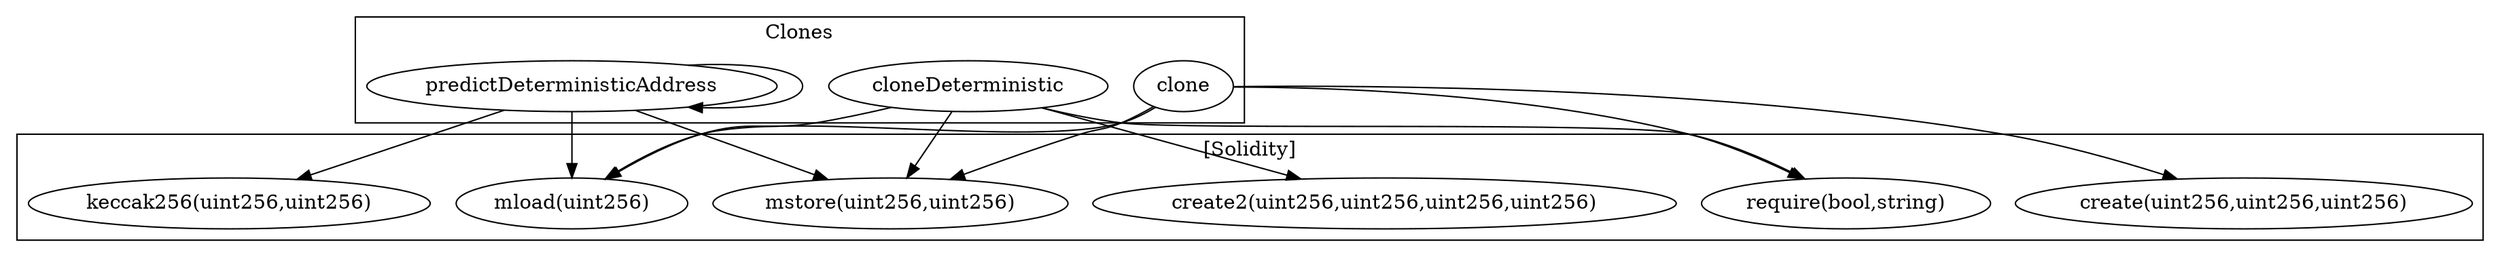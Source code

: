 strict digraph {
subgraph cluster_2126_Clones {
label = "Clones"
"2126_clone" [label="clone"]
"2126_cloneDeterministic" [label="cloneDeterministic"]
"2126_predictDeterministicAddress" [label="predictDeterministicAddress"]
"2126_predictDeterministicAddress" -> "2126_predictDeterministicAddress"
}subgraph cluster_solidity {
label = "[Solidity]"
"keccak256(uint256,uint256)" 
"create2(uint256,uint256,uint256,uint256)" 
"require(bool,string)" 
"create(uint256,uint256,uint256)" 
"mstore(uint256,uint256)" 
"mload(uint256)" 
"2126_predictDeterministicAddress" -> "mstore(uint256,uint256)"
"2126_predictDeterministicAddress" -> "mload(uint256)"
"2126_clone" -> "create(uint256,uint256,uint256)"
"2126_cloneDeterministic" -> "require(bool,string)"
"2126_cloneDeterministic" -> "create2(uint256,uint256,uint256,uint256)"
"2126_predictDeterministicAddress" -> "keccak256(uint256,uint256)"
"2126_clone" -> "require(bool,string)"
"2126_clone" -> "mload(uint256)"
"2126_clone" -> "mstore(uint256,uint256)"
"2126_cloneDeterministic" -> "mload(uint256)"
"2126_cloneDeterministic" -> "mstore(uint256,uint256)"
}
}